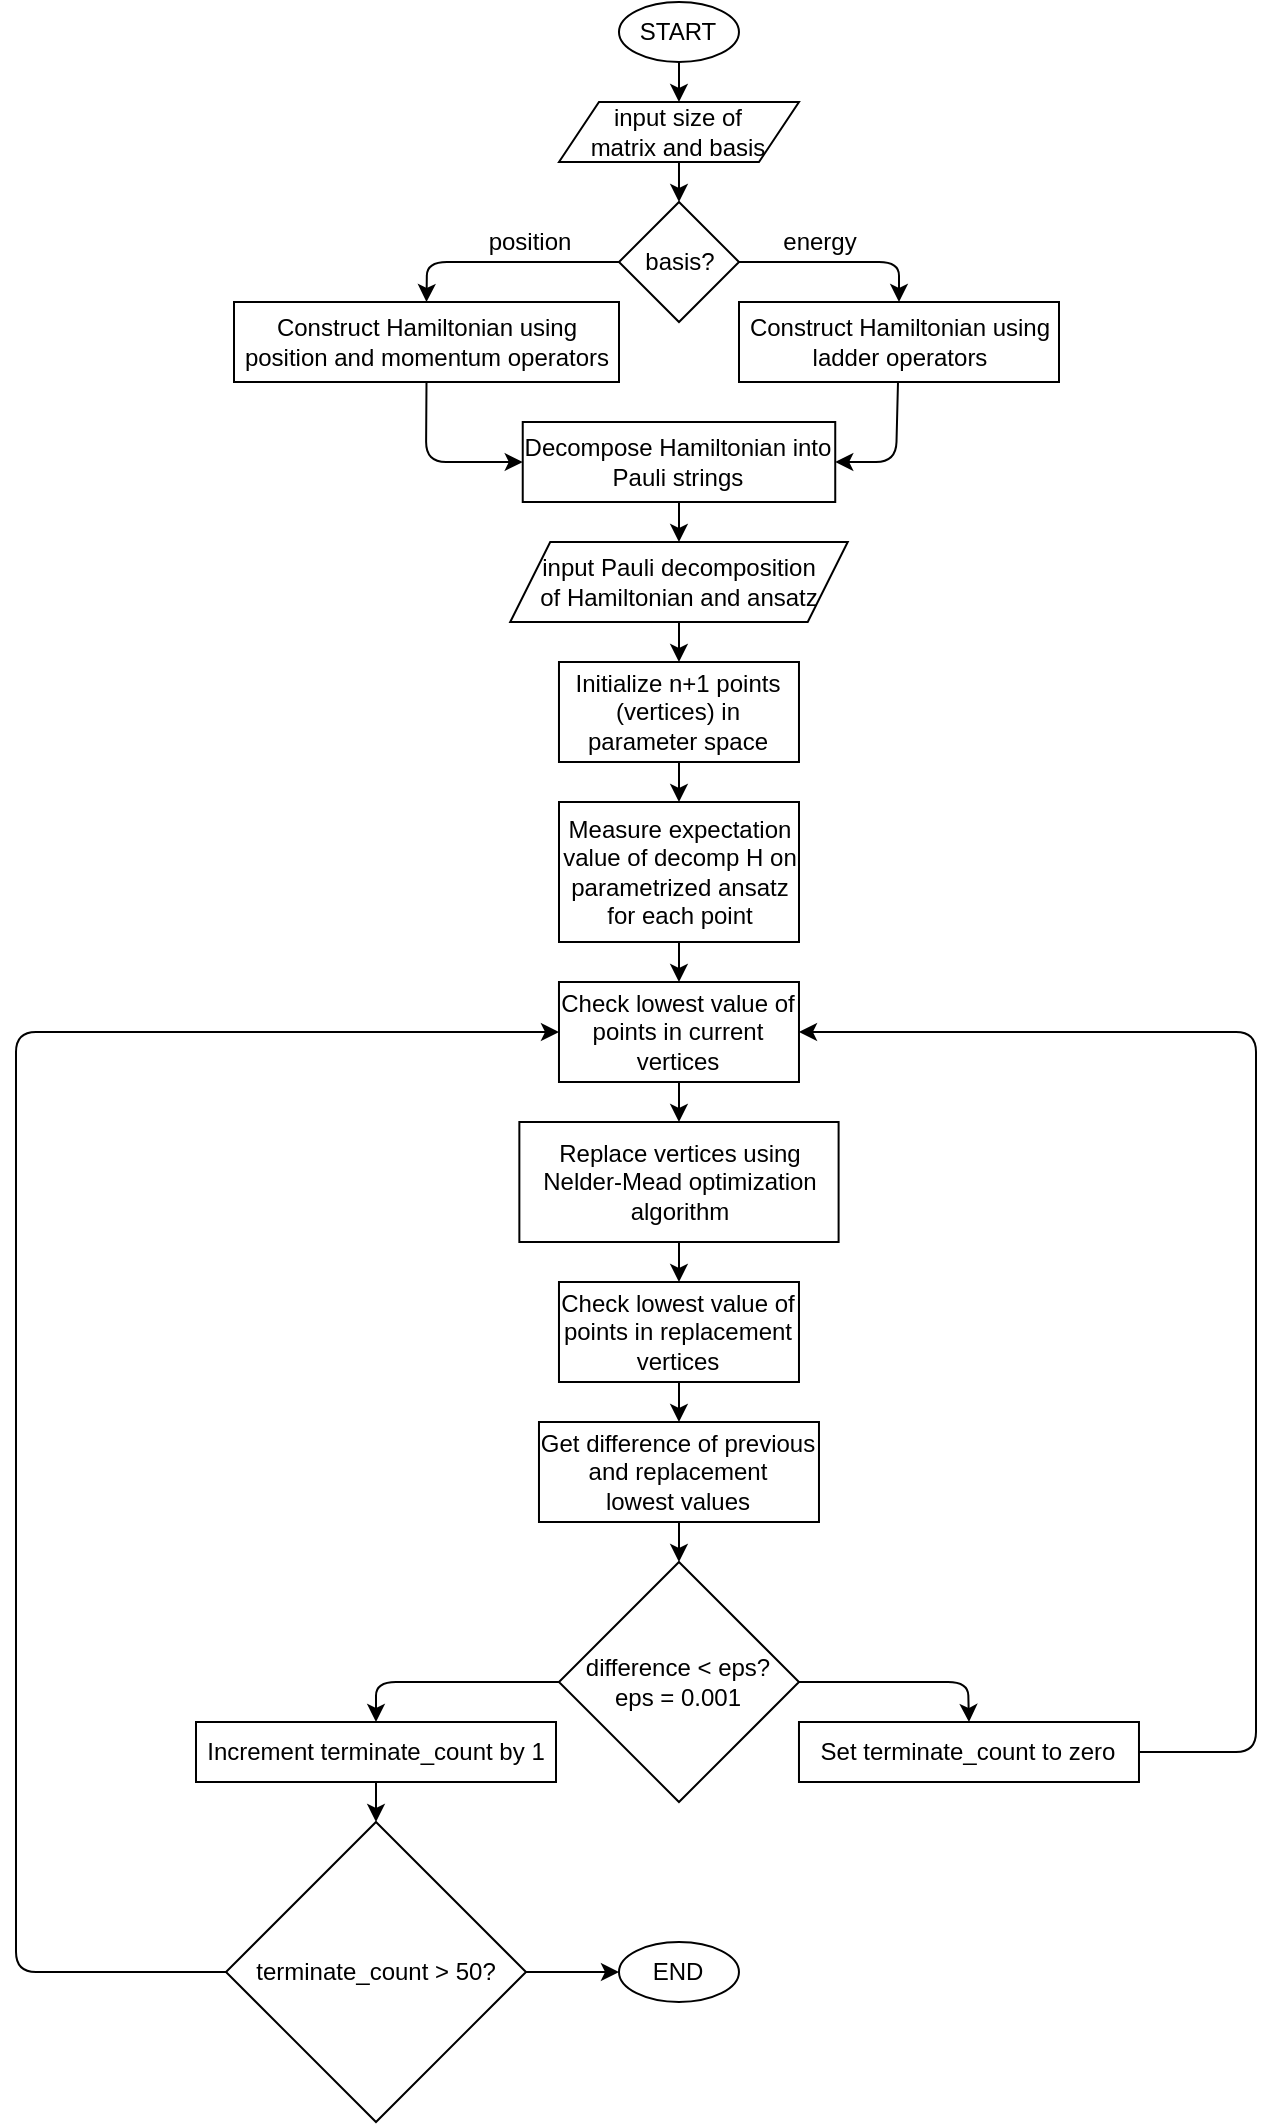 <mxfile>
    <diagram id="Uprgt2FI4_6QWBYrfjb4" name="Page-1">
        <mxGraphModel dx="889" dy="474" grid="1" gridSize="10" guides="1" tooltips="1" connect="1" arrows="1" fold="1" page="1" pageScale="1" pageWidth="850" pageHeight="1100" math="0" shadow="0">
            <root>
                <mxCell id="0"/>
                <mxCell id="1" parent="0"/>
                <mxCell id="22" style="edgeStyle=none;html=1;entryX=0.5;entryY=0;entryDx=0;entryDy=0;" parent="1" source="2" target="16" edge="1">
                    <mxGeometry relative="1" as="geometry">
                        <mxPoint x="441.5" y="50" as="targetPoint"/>
                    </mxGeometry>
                </mxCell>
                <mxCell id="2" value="START" style="ellipse;whiteSpace=wrap;html=1;" parent="1" vertex="1">
                    <mxGeometry x="411.49" y="20" width="60" height="30" as="geometry"/>
                </mxCell>
                <mxCell id="30" style="edgeStyle=none;html=1;entryX=0;entryY=0.5;entryDx=0;entryDy=0;exitX=0.5;exitY=1;exitDx=0;exitDy=0;" parent="1" source="11" target="25" edge="1">
                    <mxGeometry relative="1" as="geometry">
                        <Array as="points">
                            <mxPoint x="315" y="250"/>
                        </Array>
                    </mxGeometry>
                </mxCell>
                <mxCell id="11" value="Construct Hamiltonian using&lt;br&gt;position and momentum operators" style="rounded=0;whiteSpace=wrap;html=1;" parent="1" vertex="1">
                    <mxGeometry x="219" y="170" width="192.5" height="40" as="geometry"/>
                </mxCell>
                <mxCell id="18" style="edgeStyle=none;html=1;entryX=0.5;entryY=0;entryDx=0;entryDy=0;" parent="1" source="15" target="11" edge="1">
                    <mxGeometry relative="1" as="geometry">
                        <Array as="points">
                            <mxPoint x="315.5" y="150"/>
                        </Array>
                    </mxGeometry>
                </mxCell>
                <mxCell id="19" style="edgeStyle=none;html=1;entryX=0.5;entryY=0;entryDx=0;entryDy=0;" parent="1" source="15" target="17" edge="1">
                    <mxGeometry relative="1" as="geometry">
                        <Array as="points">
                            <mxPoint x="551.5" y="150"/>
                        </Array>
                    </mxGeometry>
                </mxCell>
                <mxCell id="15" value="basis?" style="rhombus;whiteSpace=wrap;html=1;" parent="1" vertex="1">
                    <mxGeometry x="411.5" y="120" width="60" height="60" as="geometry"/>
                </mxCell>
                <mxCell id="20" style="edgeStyle=none;html=1;entryX=0.5;entryY=0;entryDx=0;entryDy=0;" parent="1" source="16" target="15" edge="1">
                    <mxGeometry relative="1" as="geometry"/>
                </mxCell>
                <mxCell id="16" value="input size of&lt;br&gt;matrix and basis" style="shape=parallelogram;perimeter=parallelogramPerimeter;whiteSpace=wrap;html=1;fixedSize=1;" parent="1" vertex="1">
                    <mxGeometry x="381.49" y="70" width="120" height="30" as="geometry"/>
                </mxCell>
                <mxCell id="59" style="edgeStyle=none;html=1;entryX=1;entryY=0.5;entryDx=0;entryDy=0;" parent="1" source="17" target="25" edge="1">
                    <mxGeometry relative="1" as="geometry">
                        <Array as="points">
                            <mxPoint x="550" y="250"/>
                        </Array>
                    </mxGeometry>
                </mxCell>
                <mxCell id="17" value="Construct Hamiltonian using&lt;br&gt;ladder operators" style="rounded=0;whiteSpace=wrap;html=1;" parent="1" vertex="1">
                    <mxGeometry x="471.5" y="170" width="160" height="40" as="geometry"/>
                </mxCell>
                <mxCell id="23" value="position" style="text;html=1;strokeColor=none;fillColor=none;align=center;verticalAlign=middle;whiteSpace=wrap;rounded=0;" parent="1" vertex="1">
                    <mxGeometry x="341.5" y="130" width="50" height="20" as="geometry"/>
                </mxCell>
                <mxCell id="24" value="energy" style="text;html=1;strokeColor=none;fillColor=none;align=center;verticalAlign=middle;whiteSpace=wrap;rounded=0;" parent="1" vertex="1">
                    <mxGeometry x="491.5" y="130" width="40" height="20" as="geometry"/>
                </mxCell>
                <mxCell id="34" value="" style="edgeStyle=none;html=1;" parent="1" source="25" target="33" edge="1">
                    <mxGeometry relative="1" as="geometry"/>
                </mxCell>
                <mxCell id="25" value="Decompose Hamiltonian into&lt;br&gt;Pauli strings" style="rounded=0;whiteSpace=wrap;html=1;" parent="1" vertex="1">
                    <mxGeometry x="363.37" y="230" width="156.25" height="40" as="geometry"/>
                </mxCell>
                <mxCell id="58" value="" style="edgeStyle=none;html=1;" parent="1" source="33" target="57" edge="1">
                    <mxGeometry relative="1" as="geometry"/>
                </mxCell>
                <mxCell id="33" value="input Pauli decomposition&lt;br&gt;of Hamiltonian and ansatz" style="shape=parallelogram;perimeter=parallelogramPerimeter;whiteSpace=wrap;html=1;fixedSize=1;rounded=0;" parent="1" vertex="1">
                    <mxGeometry x="357.11" y="290" width="168.76" height="40" as="geometry"/>
                </mxCell>
                <mxCell id="61" value="" style="edgeStyle=none;html=1;" parent="1" source="57" target="60" edge="1">
                    <mxGeometry relative="1" as="geometry"/>
                </mxCell>
                <mxCell id="57" value="Initialize n+1 points (vertices) in&lt;br&gt;parameter space" style="whiteSpace=wrap;html=1;rounded=0;" parent="1" vertex="1">
                    <mxGeometry x="381.49" y="350" width="120" height="50" as="geometry"/>
                </mxCell>
                <mxCell id="63" value="" style="edgeStyle=none;html=1;entryX=0.5;entryY=0;entryDx=0;entryDy=0;" edge="1" parent="1" source="60" target="74">
                    <mxGeometry relative="1" as="geometry">
                        <mxPoint x="441.494" y="510" as="targetPoint"/>
                    </mxGeometry>
                </mxCell>
                <mxCell id="60" value="Measure expectation value of decomp H on&lt;br&gt;parametrized ansatz for each point" style="whiteSpace=wrap;html=1;rounded=0;" parent="1" vertex="1">
                    <mxGeometry x="381.5" y="420" width="120" height="70" as="geometry"/>
                </mxCell>
                <mxCell id="85" style="edgeStyle=none;html=1;entryX=0.5;entryY=0;entryDx=0;entryDy=0;" edge="1" parent="1" source="74" target="77">
                    <mxGeometry relative="1" as="geometry"/>
                </mxCell>
                <mxCell id="74" value="Check lowest value of points in current vertices" style="rounded=0;whiteSpace=wrap;html=1;" vertex="1" parent="1">
                    <mxGeometry x="381.49" y="510" width="120" height="50" as="geometry"/>
                </mxCell>
                <mxCell id="81" value="" style="edgeStyle=none;html=1;" edge="1" parent="1" source="77" target="80">
                    <mxGeometry relative="1" as="geometry"/>
                </mxCell>
                <mxCell id="77" value="Replace vertices using Nelder-Mead optimization algorithm" style="whiteSpace=wrap;html=1;rounded=0;" vertex="1" parent="1">
                    <mxGeometry x="361.68" y="580" width="159.62" height="60" as="geometry"/>
                </mxCell>
                <mxCell id="88" style="edgeStyle=none;html=1;entryX=0.5;entryY=0;entryDx=0;entryDy=0;" edge="1" parent="1" source="80" target="87">
                    <mxGeometry relative="1" as="geometry"/>
                </mxCell>
                <mxCell id="80" value="Check lowest value of points in replacement vertices" style="whiteSpace=wrap;html=1;rounded=0;" vertex="1" parent="1">
                    <mxGeometry x="381.49" y="660" width="120" height="50" as="geometry"/>
                </mxCell>
                <mxCell id="90" value="" style="edgeStyle=none;html=1;" edge="1" parent="1" source="87">
                    <mxGeometry relative="1" as="geometry">
                        <mxPoint x="441.49" y="800" as="targetPoint"/>
                    </mxGeometry>
                </mxCell>
                <mxCell id="87" value="Get difference of previous and replacement &lt;br&gt;lowest values" style="rounded=0;whiteSpace=wrap;html=1;" vertex="1" parent="1">
                    <mxGeometry x="371.49" y="730" width="140" height="50" as="geometry"/>
                </mxCell>
                <mxCell id="94" value="" style="edgeStyle=none;html=1;entryX=0.5;entryY=0;entryDx=0;entryDy=0;" edge="1" parent="1" source="92" target="100">
                    <mxGeometry relative="1" as="geometry">
                        <mxPoint x="520" y="860" as="targetPoint"/>
                        <Array as="points">
                            <mxPoint x="586" y="860"/>
                        </Array>
                    </mxGeometry>
                </mxCell>
                <mxCell id="99" style="edgeStyle=none;html=1;entryX=0.5;entryY=0;entryDx=0;entryDy=0;" edge="1" parent="1" source="92" target="95">
                    <mxGeometry relative="1" as="geometry">
                        <Array as="points">
                            <mxPoint x="290" y="860"/>
                        </Array>
                    </mxGeometry>
                </mxCell>
                <mxCell id="92" value="difference &amp;lt; eps?&lt;br&gt;eps = 0.001" style="rhombus;whiteSpace=wrap;html=1;" vertex="1" parent="1">
                    <mxGeometry x="381.49" y="800" width="120" height="120" as="geometry"/>
                </mxCell>
                <mxCell id="102" value="" style="edgeStyle=none;html=1;" edge="1" parent="1" source="95" target="101">
                    <mxGeometry relative="1" as="geometry"/>
                </mxCell>
                <mxCell id="95" value="Increment terminate_count by 1" style="whiteSpace=wrap;html=1;" vertex="1" parent="1">
                    <mxGeometry x="200" y="880" width="180" height="30" as="geometry"/>
                </mxCell>
                <mxCell id="111" style="edgeStyle=none;html=1;entryX=1;entryY=0.5;entryDx=0;entryDy=0;" edge="1" parent="1" source="100" target="74">
                    <mxGeometry relative="1" as="geometry">
                        <Array as="points">
                            <mxPoint x="730" y="895"/>
                            <mxPoint x="730" y="535"/>
                        </Array>
                    </mxGeometry>
                </mxCell>
                <mxCell id="100" value="Set terminate_count to zero" style="whiteSpace=wrap;html=1;" vertex="1" parent="1">
                    <mxGeometry x="501.49" y="880" width="170" height="30" as="geometry"/>
                </mxCell>
                <mxCell id="108" style="edgeStyle=none;html=1;entryX=0;entryY=0.5;entryDx=0;entryDy=0;" edge="1" parent="1" source="101" target="107">
                    <mxGeometry relative="1" as="geometry"/>
                </mxCell>
                <mxCell id="109" style="edgeStyle=none;html=1;entryX=0;entryY=0.5;entryDx=0;entryDy=0;" edge="1" parent="1" source="101" target="74">
                    <mxGeometry relative="1" as="geometry">
                        <Array as="points">
                            <mxPoint x="110" y="1005"/>
                            <mxPoint x="110" y="535"/>
                        </Array>
                    </mxGeometry>
                </mxCell>
                <mxCell id="101" value="terminate_count &amp;gt; 50?" style="rhombus;whiteSpace=wrap;html=1;" vertex="1" parent="1">
                    <mxGeometry x="215" y="930" width="150" height="150" as="geometry"/>
                </mxCell>
                <mxCell id="107" value="END" style="ellipse;whiteSpace=wrap;html=1;" vertex="1" parent="1">
                    <mxGeometry x="411.49" y="990" width="60" height="30" as="geometry"/>
                </mxCell>
            </root>
        </mxGraphModel>
    </diagram>
</mxfile>